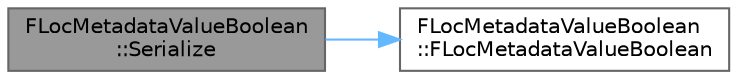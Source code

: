 digraph "FLocMetadataValueBoolean::Serialize"
{
 // INTERACTIVE_SVG=YES
 // LATEX_PDF_SIZE
  bgcolor="transparent";
  edge [fontname=Helvetica,fontsize=10,labelfontname=Helvetica,labelfontsize=10];
  node [fontname=Helvetica,fontsize=10,shape=box,height=0.2,width=0.4];
  rankdir="LR";
  Node1 [id="Node000001",label="FLocMetadataValueBoolean\l::Serialize",height=0.2,width=0.4,color="gray40", fillcolor="grey60", style="filled", fontcolor="black",tooltip=" "];
  Node1 -> Node2 [id="edge1_Node000001_Node000002",color="steelblue1",style="solid",tooltip=" "];
  Node2 [id="Node000002",label="FLocMetadataValueBoolean\l::FLocMetadataValueBoolean",height=0.2,width=0.4,color="grey40", fillcolor="white", style="filled",URL="$dc/dac/classFLocMetadataValueBoolean.html#a5a4987c14d26ed2babebe59ac5a63129",tooltip=" "];
}
